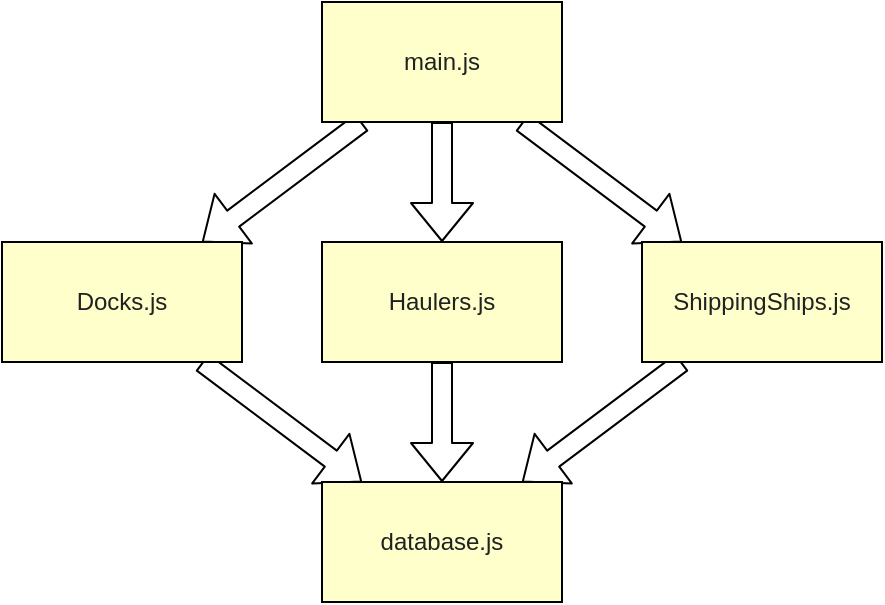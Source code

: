 <mxfile>
    <diagram id="C65P2PhwSj_EP0kWzm8U" name="Page-1">
        <mxGraphModel dx="533" dy="424" grid="1" gridSize="10" guides="1" tooltips="1" connect="1" arrows="1" fold="1" page="1" pageScale="1" pageWidth="1100" pageHeight="850" math="0" shadow="0">
            <root>
                <mxCell id="0"/>
                <mxCell id="1" parent="0"/>
                <mxCell id="4" value="" style="edgeStyle=none;html=1;fontColor=#212121;shape=flexArrow;" edge="1" parent="1" source="2" target="3">
                    <mxGeometry relative="1" as="geometry"/>
                </mxCell>
                <mxCell id="6" value="" style="edgeStyle=none;shape=flexArrow;html=1;fontColor=#212121;" edge="1" parent="1" source="2" target="5">
                    <mxGeometry relative="1" as="geometry"/>
                </mxCell>
                <mxCell id="8" value="" style="edgeStyle=none;shape=flexArrow;html=1;fontColor=#212121;" edge="1" parent="1" source="2" target="7">
                    <mxGeometry relative="1" as="geometry"/>
                </mxCell>
                <mxCell id="2" value="&lt;font color=&quot;#212121&quot;&gt;main.js&lt;/font&gt;" style="whiteSpace=wrap;html=1;fillColor=#FFFFCC;" vertex="1" parent="1">
                    <mxGeometry x="240" y="40" width="120" height="60" as="geometry"/>
                </mxCell>
                <mxCell id="11" style="edgeStyle=none;shape=flexArrow;html=1;fontColor=#212121;" edge="1" parent="1" source="3" target="9">
                    <mxGeometry relative="1" as="geometry"/>
                </mxCell>
                <mxCell id="3" value="&lt;font color=&quot;#212121&quot;&gt;Docks.js&lt;/font&gt;" style="whiteSpace=wrap;html=1;fillColor=#FFFFCC;" vertex="1" parent="1">
                    <mxGeometry x="80" y="160" width="120" height="60" as="geometry"/>
                </mxCell>
                <mxCell id="10" value="" style="edgeStyle=none;shape=flexArrow;html=1;fontColor=#212121;" edge="1" parent="1" source="5" target="9">
                    <mxGeometry relative="1" as="geometry"/>
                </mxCell>
                <mxCell id="5" value="&lt;font color=&quot;#212121&quot;&gt;Haulers.js&lt;/font&gt;" style="whiteSpace=wrap;html=1;fillColor=#FFFFCC;" vertex="1" parent="1">
                    <mxGeometry x="240" y="160" width="120" height="60" as="geometry"/>
                </mxCell>
                <mxCell id="12" style="edgeStyle=none;shape=flexArrow;html=1;fontColor=#212121;" edge="1" parent="1" source="7" target="9">
                    <mxGeometry relative="1" as="geometry"/>
                </mxCell>
                <mxCell id="7" value="&lt;font color=&quot;#212121&quot;&gt;ShippingShips.js&lt;/font&gt;" style="whiteSpace=wrap;html=1;fillColor=#FFFFCC;" vertex="1" parent="1">
                    <mxGeometry x="400" y="160" width="120" height="60" as="geometry"/>
                </mxCell>
                <mxCell id="9" value="&lt;font color=&quot;#212121&quot;&gt;database.js&lt;/font&gt;" style="whiteSpace=wrap;html=1;fillColor=#FFFFCC;" vertex="1" parent="1">
                    <mxGeometry x="240" y="280" width="120" height="60" as="geometry"/>
                </mxCell>
            </root>
        </mxGraphModel>
    </diagram>
</mxfile>